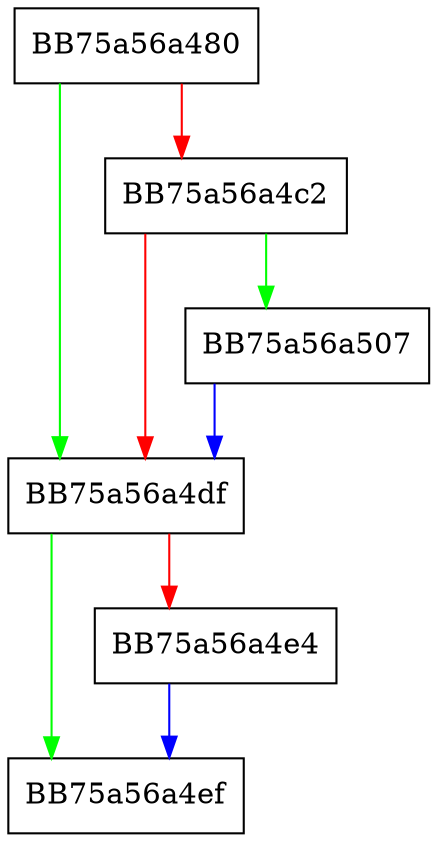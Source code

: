 digraph Event {
  node [shape="box"];
  graph [splines=ortho];
  BB75a56a480 -> BB75a56a4df [color="green"];
  BB75a56a480 -> BB75a56a4c2 [color="red"];
  BB75a56a4c2 -> BB75a56a507 [color="green"];
  BB75a56a4c2 -> BB75a56a4df [color="red"];
  BB75a56a4df -> BB75a56a4ef [color="green"];
  BB75a56a4df -> BB75a56a4e4 [color="red"];
  BB75a56a4e4 -> BB75a56a4ef [color="blue"];
  BB75a56a507 -> BB75a56a4df [color="blue"];
}